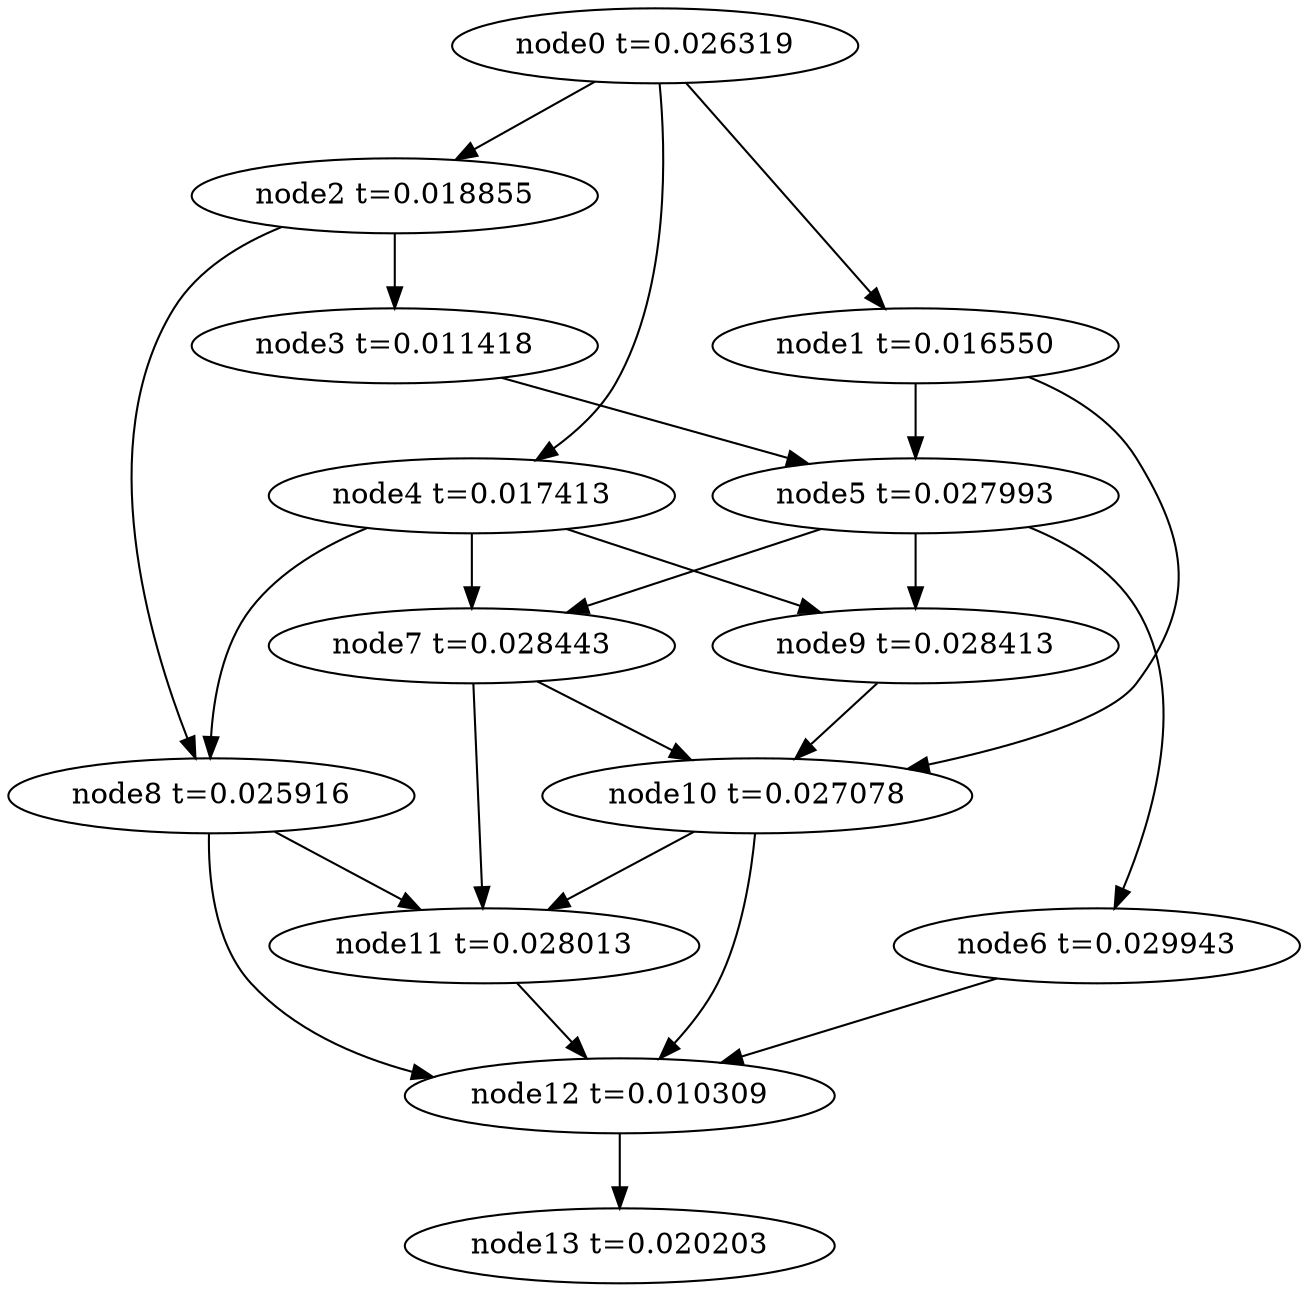 digraph g{
	node13[label="node13 t=0.020203"]
	node12 -> node13
	node12[label="node12 t=0.010309"];
	node11 -> node12
	node11[label="node11 t=0.028013"];
	node10 -> node12
	node10 -> node11
	node10[label="node10 t=0.027078"];
	node9 -> node10
	node9[label="node9 t=0.028413"];
	node8 -> node12
	node8 -> node11
	node8[label="node8 t=0.025916"];
	node7 -> node11
	node7 -> node10
	node7[label="node7 t=0.028443"];
	node6 -> node12
	node6[label="node6 t=0.029943"];
	node5 -> node9
	node5 -> node7
	node5 -> node6
	node5[label="node5 t=0.027993"];
	node4 -> node9
	node4 -> node8
	node4 -> node7
	node4[label="node4 t=0.017413"];
	node3 -> node5
	node3[label="node3 t=0.011418"];
	node2 -> node8
	node2 -> node3
	node2[label="node2 t=0.018855"];
	node1 -> node10
	node1 -> node5
	node1[label="node1 t=0.016550"];
	node0 -> node4
	node0 -> node2
	node0 -> node1
	node0[label="node0 t=0.026319"];
}
